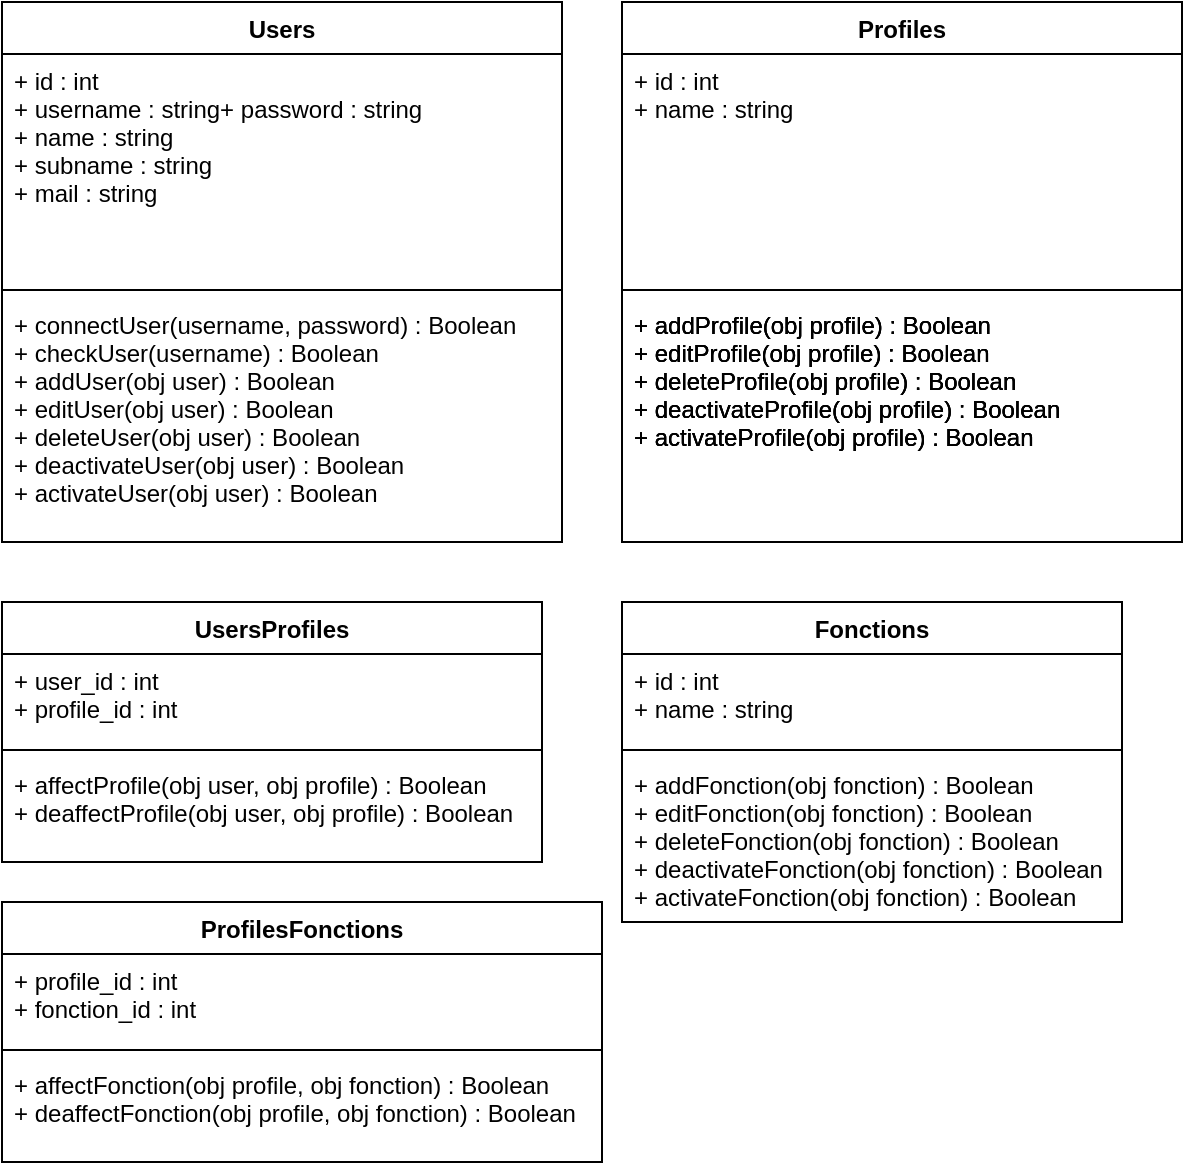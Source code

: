 <mxfile version="13.7.9" type="github"><diagram id="chPG57bLRu-I32hI3lHl" name="Page-1"><mxGraphModel dx="723" dy="376" grid="1" gridSize="10" guides="1" tooltips="1" connect="1" arrows="1" fold="1" page="1" pageScale="1" pageWidth="827" pageHeight="1169" math="0" shadow="0"><root><mxCell id="0"/><mxCell id="1" parent="0"/><mxCell id="sXdV5Ec181_0v8aTUj4a-5" value="Users" style="swimlane;fontStyle=1;align=center;verticalAlign=top;childLayout=stackLayout;horizontal=1;startSize=26;horizontalStack=0;resizeParent=1;resizeParentMax=0;resizeLast=0;collapsible=1;marginBottom=0;" vertex="1" parent="1"><mxGeometry x="40" y="30" width="280" height="270" as="geometry"/></mxCell><mxCell id="sXdV5Ec181_0v8aTUj4a-6" value="+ id : int&#xA;+ username : string+ password : string&#xA;+ name : string&#xA;+ subname : string&#xA;+ mail : string&#xA;&#xA;" style="text;strokeColor=none;fillColor=none;align=left;verticalAlign=top;spacingLeft=4;spacingRight=4;overflow=hidden;rotatable=0;points=[[0,0.5],[1,0.5]];portConstraint=eastwest;" vertex="1" parent="sXdV5Ec181_0v8aTUj4a-5"><mxGeometry y="26" width="280" height="114" as="geometry"/></mxCell><mxCell id="sXdV5Ec181_0v8aTUj4a-7" value="" style="line;strokeWidth=1;fillColor=none;align=left;verticalAlign=middle;spacingTop=-1;spacingLeft=3;spacingRight=3;rotatable=0;labelPosition=right;points=[];portConstraint=eastwest;" vertex="1" parent="sXdV5Ec181_0v8aTUj4a-5"><mxGeometry y="140" width="280" height="8" as="geometry"/></mxCell><mxCell id="sXdV5Ec181_0v8aTUj4a-8" value="+ connectUser(username, password) : Boolean&#xA;+ checkUser(username) : Boolean&#xA;+ addUser(obj user) : Boolean&#xA;+ editUser(obj user) : Boolean&#xA;+ deleteUser(obj user) : Boolean&#xA;+ deactivateUser(obj user) : Boolean&#xA;+ activateUser(obj user) : Boolean" style="text;strokeColor=none;fillColor=none;align=left;verticalAlign=top;spacingLeft=4;spacingRight=4;overflow=hidden;rotatable=0;points=[[0,0.5],[1,0.5]];portConstraint=eastwest;" vertex="1" parent="sXdV5Ec181_0v8aTUj4a-5"><mxGeometry y="148" width="280" height="122" as="geometry"/></mxCell><mxCell id="sXdV5Ec181_0v8aTUj4a-9" value="Profiles" style="swimlane;fontStyle=1;align=center;verticalAlign=top;childLayout=stackLayout;horizontal=1;startSize=26;horizontalStack=0;resizeParent=1;resizeParentMax=0;resizeLast=0;collapsible=1;marginBottom=0;" vertex="1" parent="1"><mxGeometry x="350" y="30" width="280" height="270" as="geometry"/></mxCell><mxCell id="sXdV5Ec181_0v8aTUj4a-10" value="+ id : int&#xA;+ name : string&#xA;" style="text;strokeColor=none;fillColor=none;align=left;verticalAlign=top;spacingLeft=4;spacingRight=4;overflow=hidden;rotatable=0;points=[[0,0.5],[1,0.5]];portConstraint=eastwest;" vertex="1" parent="sXdV5Ec181_0v8aTUj4a-9"><mxGeometry y="26" width="280" height="114" as="geometry"/></mxCell><mxCell id="sXdV5Ec181_0v8aTUj4a-11" value="" style="line;strokeWidth=1;fillColor=none;align=left;verticalAlign=middle;spacingTop=-1;spacingLeft=3;spacingRight=3;rotatable=0;labelPosition=right;points=[];portConstraint=eastwest;" vertex="1" parent="sXdV5Ec181_0v8aTUj4a-9"><mxGeometry y="140" width="280" height="8" as="geometry"/></mxCell><mxCell id="sXdV5Ec181_0v8aTUj4a-12" value="+ addProfile(obj profile) : Boolean&#xA;+ editProfile(obj profile) : Boolean&#xA;+ deleteProfile(obj profile) : Boolean&#xA;+ deactivateProfile(obj profile) : Boolean&#xA;+ activateProfile(obj profile) : Boolean" style="text;strokeColor=none;fillColor=none;align=left;verticalAlign=top;spacingLeft=4;spacingRight=4;overflow=hidden;rotatable=0;points=[[0,0.5],[1,0.5]];portConstraint=eastwest;" vertex="1" parent="sXdV5Ec181_0v8aTUj4a-9"><mxGeometry y="148" width="280" height="122" as="geometry"/></mxCell><mxCell id="sXdV5Ec181_0v8aTUj4a-13" value="UsersProfiles" style="swimlane;fontStyle=1;align=center;verticalAlign=top;childLayout=stackLayout;horizontal=1;startSize=26;horizontalStack=0;resizeParent=1;resizeParentMax=0;resizeLast=0;collapsible=1;marginBottom=0;" vertex="1" parent="1"><mxGeometry x="40" y="330" width="270" height="130" as="geometry"/></mxCell><mxCell id="sXdV5Ec181_0v8aTUj4a-14" value="+ user_id : int&#xA;+ profile_id : int&#xA;&#xA;" style="text;strokeColor=none;fillColor=none;align=left;verticalAlign=top;spacingLeft=4;spacingRight=4;overflow=hidden;rotatable=0;points=[[0,0.5],[1,0.5]];portConstraint=eastwest;" vertex="1" parent="sXdV5Ec181_0v8aTUj4a-13"><mxGeometry y="26" width="270" height="44" as="geometry"/></mxCell><mxCell id="sXdV5Ec181_0v8aTUj4a-15" value="" style="line;strokeWidth=1;fillColor=none;align=left;verticalAlign=middle;spacingTop=-1;spacingLeft=3;spacingRight=3;rotatable=0;labelPosition=right;points=[];portConstraint=eastwest;" vertex="1" parent="sXdV5Ec181_0v8aTUj4a-13"><mxGeometry y="70" width="270" height="8" as="geometry"/></mxCell><mxCell id="sXdV5Ec181_0v8aTUj4a-16" value="+ affectProfile(obj user, obj profile) : Boolean&#xA;+ deaffectProfile(obj user, obj profile) : Boolean" style="text;strokeColor=none;fillColor=none;align=left;verticalAlign=top;spacingLeft=4;spacingRight=4;overflow=hidden;rotatable=0;points=[[0,0.5],[1,0.5]];portConstraint=eastwest;" vertex="1" parent="sXdV5Ec181_0v8aTUj4a-13"><mxGeometry y="78" width="270" height="52" as="geometry"/></mxCell><mxCell id="sXdV5Ec181_0v8aTUj4a-17" value="ProfilesFonctions" style="swimlane;fontStyle=1;align=center;verticalAlign=top;childLayout=stackLayout;horizontal=1;startSize=26;horizontalStack=0;resizeParent=1;resizeParentMax=0;resizeLast=0;collapsible=1;marginBottom=0;" vertex="1" parent="1"><mxGeometry x="40" y="480" width="300" height="130" as="geometry"/></mxCell><mxCell id="sXdV5Ec181_0v8aTUj4a-18" value="+ profile_id : int&#xA;+ fonction_id : int&#xA;&#xA;" style="text;strokeColor=none;fillColor=none;align=left;verticalAlign=top;spacingLeft=4;spacingRight=4;overflow=hidden;rotatable=0;points=[[0,0.5],[1,0.5]];portConstraint=eastwest;" vertex="1" parent="sXdV5Ec181_0v8aTUj4a-17"><mxGeometry y="26" width="300" height="44" as="geometry"/></mxCell><mxCell id="sXdV5Ec181_0v8aTUj4a-19" value="" style="line;strokeWidth=1;fillColor=none;align=left;verticalAlign=middle;spacingTop=-1;spacingLeft=3;spacingRight=3;rotatable=0;labelPosition=right;points=[];portConstraint=eastwest;" vertex="1" parent="sXdV5Ec181_0v8aTUj4a-17"><mxGeometry y="70" width="300" height="8" as="geometry"/></mxCell><mxCell id="sXdV5Ec181_0v8aTUj4a-20" value="+ affectFonction(obj profile, obj fonction) : Boolean&#xA;+ deaffectFonction(obj profile, obj fonction) : Boolean" style="text;strokeColor=none;fillColor=none;align=left;verticalAlign=top;spacingLeft=4;spacingRight=4;overflow=hidden;rotatable=0;points=[[0,0.5],[1,0.5]];portConstraint=eastwest;" vertex="1" parent="sXdV5Ec181_0v8aTUj4a-17"><mxGeometry y="78" width="300" height="52" as="geometry"/></mxCell><mxCell id="sXdV5Ec181_0v8aTUj4a-25" value="+ addProfile(obj profile) : Boolean&#xA;+ editProfile(obj profile) : Boolean&#xA;+ deleteProfile(obj profile) : Boolean&#xA;+ deactivateProfile(obj profile) : Boolean&#xA;+ activateProfile(obj profile) : Boolean" style="text;strokeColor=none;fillColor=none;align=left;verticalAlign=top;spacingLeft=4;spacingRight=4;overflow=hidden;rotatable=0;points=[[0,0.5],[1,0.5]];portConstraint=eastwest;" vertex="1" parent="1"><mxGeometry x="350" y="178" width="280" height="122" as="geometry"/></mxCell><mxCell id="sXdV5Ec181_0v8aTUj4a-26" value="+ addProfile(obj profile) : Boolean&#xA;+ editProfile(obj profile) : Boolean&#xA;+ deleteProfile(obj profile) : Boolean&#xA;+ deactivateProfile(obj profile) : Boolean&#xA;+ activateProfile(obj profile) : Boolean" style="text;strokeColor=none;fillColor=none;align=left;verticalAlign=top;spacingLeft=4;spacingRight=4;overflow=hidden;rotatable=0;points=[[0,0.5],[1,0.5]];portConstraint=eastwest;" vertex="1" parent="1"><mxGeometry x="350" y="178" width="280" height="122" as="geometry"/></mxCell><mxCell id="sXdV5Ec181_0v8aTUj4a-27" value="Fonctions" style="swimlane;fontStyle=1;align=center;verticalAlign=top;childLayout=stackLayout;horizontal=1;startSize=26;horizontalStack=0;resizeParent=1;resizeParentMax=0;resizeLast=0;collapsible=1;marginBottom=0;" vertex="1" parent="1"><mxGeometry x="350" y="330" width="250" height="160" as="geometry"/></mxCell><mxCell id="sXdV5Ec181_0v8aTUj4a-28" value="+ id : int&#xA;+ name : string&#xA;" style="text;strokeColor=none;fillColor=none;align=left;verticalAlign=top;spacingLeft=4;spacingRight=4;overflow=hidden;rotatable=0;points=[[0,0.5],[1,0.5]];portConstraint=eastwest;" vertex="1" parent="sXdV5Ec181_0v8aTUj4a-27"><mxGeometry y="26" width="250" height="44" as="geometry"/></mxCell><mxCell id="sXdV5Ec181_0v8aTUj4a-29" value="" style="line;strokeWidth=1;fillColor=none;align=left;verticalAlign=middle;spacingTop=-1;spacingLeft=3;spacingRight=3;rotatable=0;labelPosition=right;points=[];portConstraint=eastwest;" vertex="1" parent="sXdV5Ec181_0v8aTUj4a-27"><mxGeometry y="70" width="250" height="8" as="geometry"/></mxCell><mxCell id="sXdV5Ec181_0v8aTUj4a-30" value="+ addFonction(obj fonction) : Boolean&#xA;+ editFonction(obj fonction) : Boolean&#xA;+ deleteFonction(obj fonction) : Boolean&#xA;+ deactivateFonction(obj fonction) : Boolean&#xA;+ activateFonction(obj fonction) : Boolean" style="text;strokeColor=none;fillColor=none;align=left;verticalAlign=top;spacingLeft=4;spacingRight=4;overflow=hidden;rotatable=0;points=[[0,0.5],[1,0.5]];portConstraint=eastwest;" vertex="1" parent="sXdV5Ec181_0v8aTUj4a-27"><mxGeometry y="78" width="250" height="82" as="geometry"/></mxCell></root></mxGraphModel></diagram></mxfile>